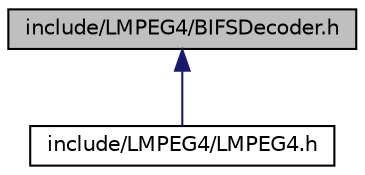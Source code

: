 digraph G
{
  edge [fontname="Helvetica",fontsize="10",labelfontname="Helvetica",labelfontsize="10"];
  node [fontname="Helvetica",fontsize="10",shape=record];
  Node1 [label="include/LMPEG4/BIFSDecoder.h",height=0.2,width=0.4,color="black", fillcolor="grey75", style="filled" fontcolor="black"];
  Node1 -> Node2 [dir="back",color="midnightblue",fontsize="10",style="solid",fontname="Helvetica"];
  Node2 [label="include/LMPEG4/LMPEG4.h",height=0.2,width=0.4,color="black", fillcolor="white", style="filled",URL="$_l_m_p_e_g4_8h.html"];
}
